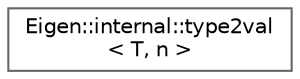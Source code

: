 digraph "类继承关系图"
{
 // LATEX_PDF_SIZE
  bgcolor="transparent";
  edge [fontname=Helvetica,fontsize=10,labelfontname=Helvetica,labelfontsize=10];
  node [fontname=Helvetica,fontsize=10,shape=box,height=0.2,width=0.4];
  rankdir="LR";
  Node0 [id="Node000000",label="Eigen::internal::type2val\l\< T, n \>",height=0.2,width=0.4,color="grey40", fillcolor="white", style="filled",URL="$struct_eigen_1_1internal_1_1type2val.html",tooltip=" "];
}
